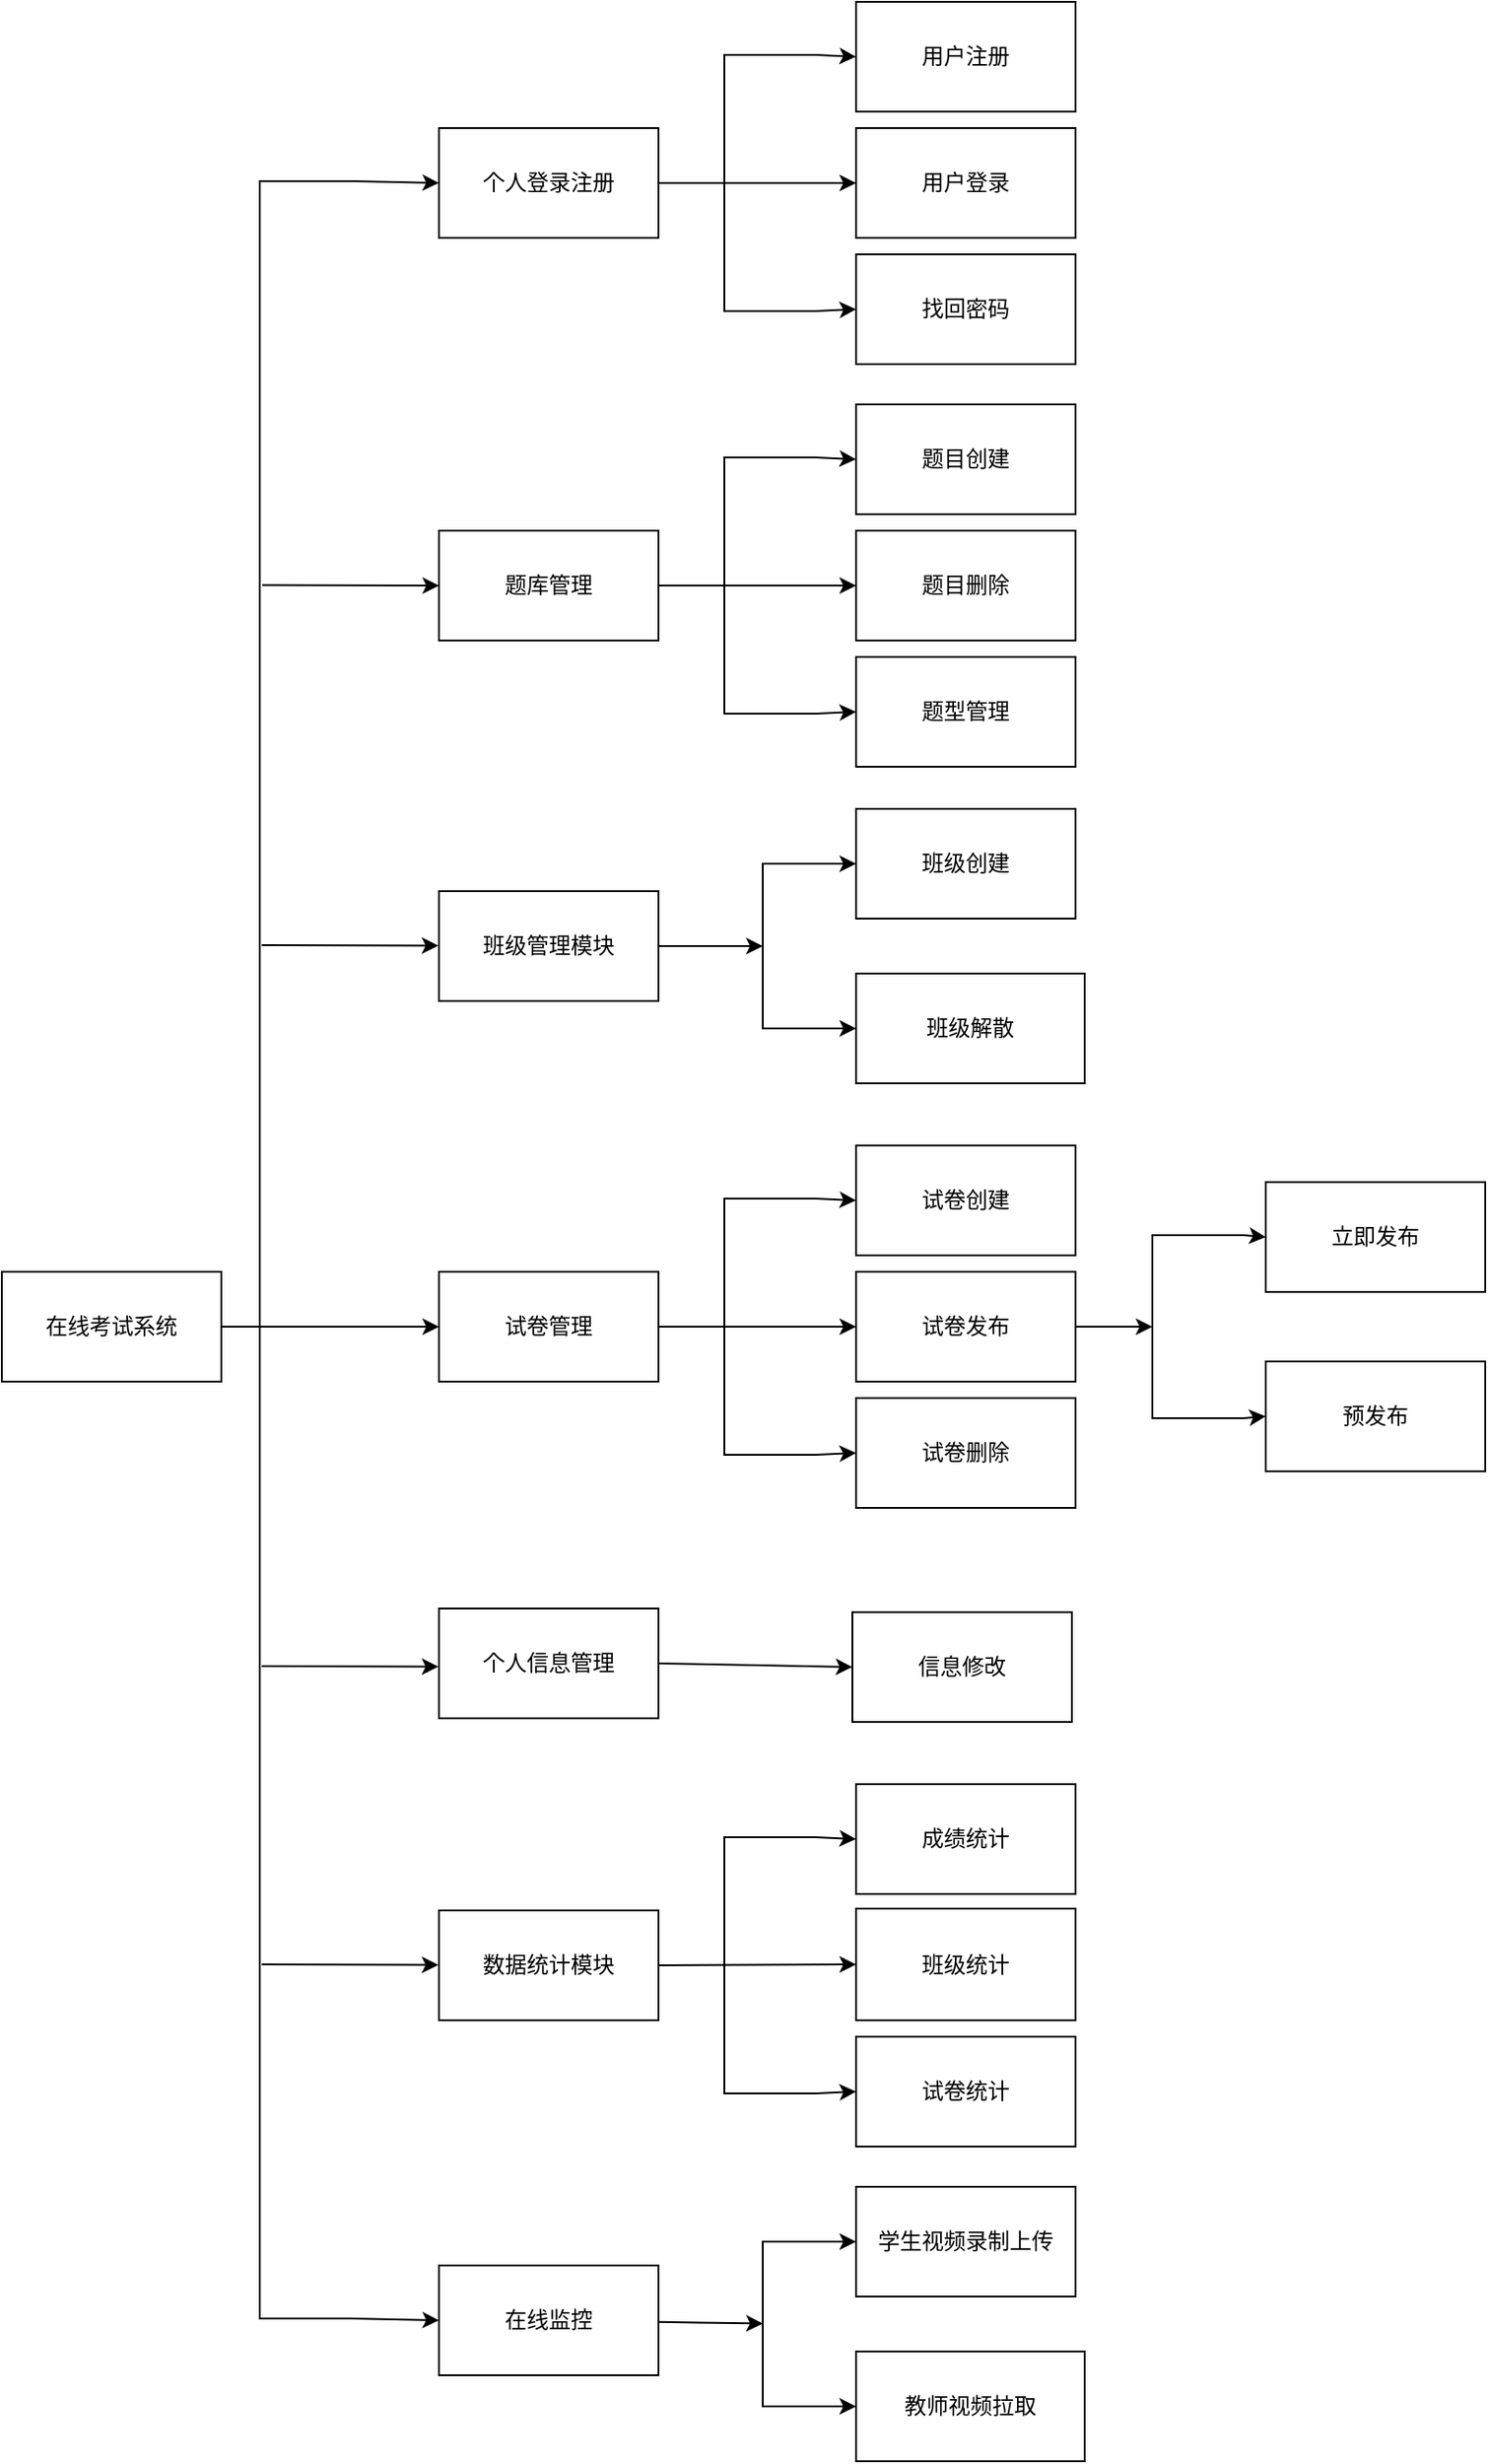 <mxfile scale="1" border="20">
    <diagram id="CX3G9Xh7dB3GCvSDx5av" name="第 1 页">
        <mxGraphModel dx="3297" dy="2083" grid="0" gridSize="10" guides="1" tooltips="1" connect="1" arrows="1" fold="1" page="1" pageScale="1" pageWidth="1169" pageHeight="827" background="#ffffff" math="0" shadow="0">
            <root>
                <mxCell id="0"/>
                <mxCell id="1" parent="0"/>
                <mxCell id="21" value="个人登录注册" style="rounded=0;whiteSpace=wrap;html=1;" vertex="1" parent="1">
                    <mxGeometry y="-313" width="120" height="60" as="geometry"/>
                </mxCell>
                <mxCell id="123" style="edgeStyle=none;html=1;exitX=1;exitY=0.5;exitDx=0;exitDy=0;entryX=0;entryY=0.5;entryDx=0;entryDy=0;strokeColor=#000000;" edge="1" parent="1" source="25" target="48">
                    <mxGeometry relative="1" as="geometry"/>
                </mxCell>
                <mxCell id="25" value="个人信息管理" style="rounded=0;whiteSpace=wrap;html=1;" vertex="1" parent="1">
                    <mxGeometry y="496" width="120" height="60" as="geometry"/>
                </mxCell>
                <mxCell id="134" style="edgeStyle=none;html=1;exitX=1;exitY=0.5;exitDx=0;exitDy=0;entryX=0;entryY=0.5;entryDx=0;entryDy=0;strokeColor=#000000;" edge="1" parent="1" source="27" target="74">
                    <mxGeometry relative="1" as="geometry"/>
                </mxCell>
                <mxCell id="27" value="在线考试系统" style="rounded=0;whiteSpace=wrap;html=1;" vertex="1" parent="1">
                    <mxGeometry x="-239" y="312" width="120" height="60" as="geometry"/>
                </mxCell>
                <mxCell id="48" value="信息修改" style="whiteSpace=wrap;html=1;rounded=0;" vertex="1" parent="1">
                    <mxGeometry x="226" y="498" width="120" height="60" as="geometry"/>
                </mxCell>
                <mxCell id="61" value="" style="group" vertex="1" connectable="0" parent="1">
                    <mxGeometry x="156" y="-382" width="192" height="198" as="geometry"/>
                </mxCell>
                <mxCell id="28" value="用户注册" style="whiteSpace=wrap;html=1;rounded=0;" vertex="1" parent="61">
                    <mxGeometry x="72" width="120" height="60" as="geometry"/>
                </mxCell>
                <mxCell id="30" value="用户登录" style="whiteSpace=wrap;html=1;rounded=0;" vertex="1" parent="61">
                    <mxGeometry x="72" y="69" width="120" height="60" as="geometry"/>
                </mxCell>
                <mxCell id="34" value="找回密码" style="whiteSpace=wrap;html=1;rounded=0;" vertex="1" parent="61">
                    <mxGeometry x="72" y="138" width="120" height="60" as="geometry"/>
                </mxCell>
                <mxCell id="58" style="edgeStyle=none;html=1;exitX=1;exitY=0;exitDx=0;exitDy=0;exitPerimeter=0;entryX=0;entryY=0.5;entryDx=0;entryDy=0;strokeColor=#000000;" edge="1" parent="61" source="55" target="28">
                    <mxGeometry relative="1" as="geometry"/>
                </mxCell>
                <mxCell id="59" style="edgeStyle=none;html=1;exitX=1;exitY=1;exitDx=0;exitDy=0;exitPerimeter=0;entryX=0;entryY=0.5;entryDx=0;entryDy=0;strokeColor=#000000;" edge="1" parent="61" source="55" target="34">
                    <mxGeometry relative="1" as="geometry"/>
                </mxCell>
                <mxCell id="55" value="" style="strokeWidth=1;html=1;shape=mxgraph.flowchart.annotation_1;align=left;pointerEvents=1;strokeColor=#000000;" vertex="1" parent="61">
                    <mxGeometry y="29" width="50" height="140" as="geometry"/>
                </mxCell>
                <mxCell id="60" style="edgeStyle=none;html=1;exitX=1;exitY=0.5;exitDx=0;exitDy=0;entryX=0;entryY=0.5;entryDx=0;entryDy=0;strokeColor=#000000;" edge="1" parent="1" source="21" target="30">
                    <mxGeometry relative="1" as="geometry"/>
                </mxCell>
                <mxCell id="63" value="题库管理" style="rounded=0;whiteSpace=wrap;html=1;" vertex="1" parent="1">
                    <mxGeometry y="-93" width="120" height="60" as="geometry"/>
                </mxCell>
                <mxCell id="64" value="" style="group" vertex="1" connectable="0" parent="1">
                    <mxGeometry x="156" y="-162" width="192" height="198" as="geometry"/>
                </mxCell>
                <mxCell id="65" value="题目创建" style="whiteSpace=wrap;html=1;rounded=0;" vertex="1" parent="64">
                    <mxGeometry x="72" width="120" height="60" as="geometry"/>
                </mxCell>
                <mxCell id="66" value="题目删除" style="whiteSpace=wrap;html=1;rounded=0;" vertex="1" parent="64">
                    <mxGeometry x="72" y="69" width="120" height="60" as="geometry"/>
                </mxCell>
                <mxCell id="67" value="题型管理" style="whiteSpace=wrap;html=1;rounded=0;" vertex="1" parent="64">
                    <mxGeometry x="72" y="138" width="120" height="60" as="geometry"/>
                </mxCell>
                <mxCell id="68" style="edgeStyle=none;html=1;exitX=1;exitY=0;exitDx=0;exitDy=0;exitPerimeter=0;entryX=0;entryY=0.5;entryDx=0;entryDy=0;strokeColor=#000000;" edge="1" parent="64" source="70" target="65">
                    <mxGeometry relative="1" as="geometry"/>
                </mxCell>
                <mxCell id="69" style="edgeStyle=none;html=1;exitX=1;exitY=1;exitDx=0;exitDy=0;exitPerimeter=0;entryX=0;entryY=0.5;entryDx=0;entryDy=0;strokeColor=#000000;" edge="1" parent="64" source="70" target="67">
                    <mxGeometry relative="1" as="geometry"/>
                </mxCell>
                <mxCell id="70" value="" style="strokeWidth=1;html=1;shape=mxgraph.flowchart.annotation_1;align=left;pointerEvents=1;strokeColor=#000000;" vertex="1" parent="64">
                    <mxGeometry y="29" width="50" height="140" as="geometry"/>
                </mxCell>
                <mxCell id="71" style="edgeStyle=none;html=1;exitX=1;exitY=0.5;exitDx=0;exitDy=0;entryX=0;entryY=0.5;entryDx=0;entryDy=0;strokeColor=#000000;" edge="1" parent="1" source="63" target="66">
                    <mxGeometry relative="1" as="geometry"/>
                </mxCell>
                <mxCell id="88" value="" style="group" vertex="1" connectable="0" parent="1">
                    <mxGeometry y="243" width="572" height="214" as="geometry"/>
                </mxCell>
                <mxCell id="41" value="立即发布" style="whiteSpace=wrap;html=1;rounded=0;" vertex="1" parent="88">
                    <mxGeometry x="452" y="20" width="120" height="60" as="geometry"/>
                </mxCell>
                <mxCell id="43" value="预发布" style="whiteSpace=wrap;html=1;rounded=0;" vertex="1" parent="88">
                    <mxGeometry x="452" y="118" width="120" height="60" as="geometry"/>
                </mxCell>
                <mxCell id="74" value="试卷管理" style="rounded=0;whiteSpace=wrap;html=1;" vertex="1" parent="88">
                    <mxGeometry y="69" width="120" height="60" as="geometry"/>
                </mxCell>
                <mxCell id="75" value="" style="group" vertex="1" connectable="0" parent="88">
                    <mxGeometry x="156" width="192" height="198" as="geometry"/>
                </mxCell>
                <mxCell id="76" value="试卷创建" style="whiteSpace=wrap;html=1;rounded=0;" vertex="1" parent="75">
                    <mxGeometry x="72" width="120" height="60" as="geometry"/>
                </mxCell>
                <mxCell id="77" value="试卷发布" style="whiteSpace=wrap;html=1;rounded=0;" vertex="1" parent="75">
                    <mxGeometry x="72" y="69" width="120" height="60" as="geometry"/>
                </mxCell>
                <mxCell id="78" value="试卷删除" style="whiteSpace=wrap;html=1;rounded=0;" vertex="1" parent="75">
                    <mxGeometry x="72" y="138" width="120" height="60" as="geometry"/>
                </mxCell>
                <mxCell id="79" style="edgeStyle=none;html=1;exitX=1;exitY=0;exitDx=0;exitDy=0;exitPerimeter=0;entryX=0;entryY=0.5;entryDx=0;entryDy=0;strokeColor=#000000;" edge="1" parent="75" source="81" target="76">
                    <mxGeometry relative="1" as="geometry"/>
                </mxCell>
                <mxCell id="80" style="edgeStyle=none;html=1;exitX=1;exitY=1;exitDx=0;exitDy=0;exitPerimeter=0;entryX=0;entryY=0.5;entryDx=0;entryDy=0;strokeColor=#000000;" edge="1" parent="75" source="81" target="78">
                    <mxGeometry relative="1" as="geometry"/>
                </mxCell>
                <mxCell id="81" value="" style="strokeWidth=1;html=1;shape=mxgraph.flowchart.annotation_1;align=left;pointerEvents=1;strokeColor=#000000;" vertex="1" parent="75">
                    <mxGeometry y="29" width="50" height="140" as="geometry"/>
                </mxCell>
                <mxCell id="82" style="edgeStyle=none;html=1;exitX=1;exitY=0.5;exitDx=0;exitDy=0;entryX=0;entryY=0.5;entryDx=0;entryDy=0;strokeColor=#000000;" edge="1" parent="88" source="74" target="77">
                    <mxGeometry relative="1" as="geometry"/>
                </mxCell>
                <mxCell id="86" style="edgeStyle=none;html=1;exitX=1;exitY=1;exitDx=0;exitDy=0;exitPerimeter=0;entryX=0;entryY=0.5;entryDx=0;entryDy=0;strokeColor=#000000;" edge="1" parent="88" source="83" target="43">
                    <mxGeometry relative="1" as="geometry"/>
                </mxCell>
                <mxCell id="87" style="edgeStyle=none;html=1;exitX=1;exitY=0;exitDx=0;exitDy=0;exitPerimeter=0;entryX=0;entryY=0.5;entryDx=0;entryDy=0;strokeColor=#000000;" edge="1" parent="88" source="83" target="41">
                    <mxGeometry relative="1" as="geometry"/>
                </mxCell>
                <mxCell id="83" value="" style="strokeWidth=1;html=1;shape=mxgraph.flowchart.annotation_1;align=left;pointerEvents=1;strokeColor=#000000;" vertex="1" parent="88">
                    <mxGeometry x="390" y="49" width="50" height="100" as="geometry"/>
                </mxCell>
                <mxCell id="84" style="edgeStyle=none;html=1;exitX=1;exitY=0.5;exitDx=0;exitDy=0;entryX=0;entryY=0.5;entryDx=0;entryDy=0;entryPerimeter=0;strokeColor=#000000;" edge="1" parent="88" source="77" target="83">
                    <mxGeometry relative="1" as="geometry"/>
                </mxCell>
                <mxCell id="124" value="数据统计模块" style="rounded=0;whiteSpace=wrap;html=1;" vertex="1" parent="1">
                    <mxGeometry y="661" width="120" height="60" as="geometry"/>
                </mxCell>
                <mxCell id="125" value="" style="group" vertex="1" connectable="0" parent="1">
                    <mxGeometry x="156" y="592" width="192" height="198" as="geometry"/>
                </mxCell>
                <mxCell id="126" value="成绩统计" style="whiteSpace=wrap;html=1;rounded=0;" vertex="1" parent="125">
                    <mxGeometry x="72" width="120" height="60" as="geometry"/>
                </mxCell>
                <mxCell id="127" value="班级统计" style="whiteSpace=wrap;html=1;rounded=0;" vertex="1" parent="125">
                    <mxGeometry x="72" y="68" width="120" height="61" as="geometry"/>
                </mxCell>
                <mxCell id="128" value="试卷统计" style="whiteSpace=wrap;html=1;rounded=0;" vertex="1" parent="125">
                    <mxGeometry x="72" y="138" width="120" height="60" as="geometry"/>
                </mxCell>
                <mxCell id="129" style="edgeStyle=none;html=1;exitX=1;exitY=0;exitDx=0;exitDy=0;exitPerimeter=0;entryX=0;entryY=0.5;entryDx=0;entryDy=0;strokeColor=#000000;" edge="1" parent="125" source="131" target="126">
                    <mxGeometry relative="1" as="geometry"/>
                </mxCell>
                <mxCell id="130" style="edgeStyle=none;html=1;exitX=1;exitY=1;exitDx=0;exitDy=0;exitPerimeter=0;entryX=0;entryY=0.5;entryDx=0;entryDy=0;strokeColor=#000000;" edge="1" parent="125" source="131" target="128">
                    <mxGeometry relative="1" as="geometry"/>
                </mxCell>
                <mxCell id="131" value="" style="strokeWidth=1;html=1;shape=mxgraph.flowchart.annotation_1;align=left;pointerEvents=1;strokeColor=#000000;" vertex="1" parent="125">
                    <mxGeometry y="29" width="50" height="140" as="geometry"/>
                </mxCell>
                <mxCell id="132" style="edgeStyle=none;html=1;exitX=1;exitY=0.5;exitDx=0;exitDy=0;entryX=0;entryY=0.5;entryDx=0;entryDy=0;strokeColor=#000000;" edge="1" parent="1" source="124" target="127">
                    <mxGeometry relative="1" as="geometry"/>
                </mxCell>
                <mxCell id="23" value="班级管理模块" style="rounded=0;whiteSpace=wrap;html=1;" vertex="1" parent="1">
                    <mxGeometry y="104" width="120" height="60" as="geometry"/>
                </mxCell>
                <mxCell id="111" value="" style="group" vertex="1" connectable="0" parent="1">
                    <mxGeometry x="177" y="59" width="176" height="150" as="geometry"/>
                </mxCell>
                <mxCell id="44" value="班级创建" style="whiteSpace=wrap;html=1;rounded=0;" vertex="1" parent="111">
                    <mxGeometry x="51" width="120" height="60" as="geometry"/>
                </mxCell>
                <mxCell id="45" value="班级解散" style="whiteSpace=wrap;html=1;rounded=0;" vertex="1" parent="111">
                    <mxGeometry x="51" y="90" width="125" height="60" as="geometry"/>
                </mxCell>
                <mxCell id="109" style="edgeStyle=none;html=1;exitX=1;exitY=0;exitDx=0;exitDy=0;exitPerimeter=0;entryX=0;entryY=0.5;entryDx=0;entryDy=0;strokeColor=#000000;" edge="1" parent="111" source="105" target="44">
                    <mxGeometry relative="1" as="geometry"/>
                </mxCell>
                <mxCell id="110" style="edgeStyle=none;html=1;exitX=1;exitY=1;exitDx=0;exitDy=0;exitPerimeter=0;entryX=0;entryY=0.5;entryDx=0;entryDy=0;strokeColor=#000000;" edge="1" parent="111" source="105" target="45">
                    <mxGeometry relative="1" as="geometry"/>
                </mxCell>
                <mxCell id="105" value="" style="strokeWidth=1;html=1;shape=mxgraph.flowchart.annotation_1;align=left;pointerEvents=1;strokeColor=#000000;" vertex="1" parent="111">
                    <mxGeometry y="30" width="30" height="90" as="geometry"/>
                </mxCell>
                <mxCell id="106" value="" style="edgeStyle=none;html=1;strokeColor=#000000;" edge="1" parent="1" source="23" target="105">
                    <mxGeometry relative="1" as="geometry"/>
                </mxCell>
                <mxCell id="115" value="在线监控" style="rounded=0;whiteSpace=wrap;html=1;" vertex="1" parent="1">
                    <mxGeometry y="855" width="120" height="60" as="geometry"/>
                </mxCell>
                <mxCell id="116" value="" style="group" vertex="1" connectable="0" parent="1">
                    <mxGeometry x="177" y="812" width="176" height="150" as="geometry"/>
                </mxCell>
                <mxCell id="117" value="学生视频录制上传" style="whiteSpace=wrap;html=1;rounded=0;" vertex="1" parent="116">
                    <mxGeometry x="51" width="120" height="60" as="geometry"/>
                </mxCell>
                <mxCell id="118" value="教师视频拉取" style="whiteSpace=wrap;html=1;rounded=0;" vertex="1" parent="116">
                    <mxGeometry x="51" y="90" width="125" height="60" as="geometry"/>
                </mxCell>
                <mxCell id="119" style="edgeStyle=none;html=1;exitX=1;exitY=0;exitDx=0;exitDy=0;exitPerimeter=0;entryX=0;entryY=0.5;entryDx=0;entryDy=0;strokeColor=#000000;" edge="1" parent="116" source="121" target="117">
                    <mxGeometry relative="1" as="geometry"/>
                </mxCell>
                <mxCell id="120" style="edgeStyle=none;html=1;exitX=1;exitY=1;exitDx=0;exitDy=0;exitPerimeter=0;entryX=0;entryY=0.5;entryDx=0;entryDy=0;strokeColor=#000000;" edge="1" parent="116" source="121" target="118">
                    <mxGeometry relative="1" as="geometry"/>
                </mxCell>
                <mxCell id="121" value="" style="strokeWidth=1;html=1;shape=mxgraph.flowchart.annotation_1;align=left;pointerEvents=1;strokeColor=#000000;" vertex="1" parent="116">
                    <mxGeometry y="30" width="30" height="90" as="geometry"/>
                </mxCell>
                <mxCell id="122" value="" style="edgeStyle=none;html=1;strokeColor=#000000;" edge="1" parent="1" source="115" target="121">
                    <mxGeometry relative="1" as="geometry"/>
                </mxCell>
                <mxCell id="136" style="edgeStyle=none;html=1;exitX=1;exitY=0;exitDx=0;exitDy=0;exitPerimeter=0;entryX=0;entryY=0.5;entryDx=0;entryDy=0;strokeColor=#000000;" edge="1" parent="1" source="135" target="21">
                    <mxGeometry relative="1" as="geometry"/>
                </mxCell>
                <mxCell id="142" style="edgeStyle=none;html=1;exitX=1;exitY=1;exitDx=0;exitDy=0;exitPerimeter=0;entryX=0;entryY=0.5;entryDx=0;entryDy=0;strokeColor=#000000;" edge="1" parent="1" source="135" target="115">
                    <mxGeometry relative="1" as="geometry"/>
                </mxCell>
                <mxCell id="135" value="" style="strokeWidth=1;html=1;shape=mxgraph.flowchart.annotation_1;align=left;pointerEvents=1;strokeColor=#000000;" vertex="1" parent="1">
                    <mxGeometry x="-98" y="-284" width="50" height="1168" as="geometry"/>
                </mxCell>
                <mxCell id="138" value="" style="endArrow=classic;html=1;strokeColor=#000000;entryX=0;entryY=0.5;entryDx=0;entryDy=0;exitX=0.027;exitY=0.189;exitDx=0;exitDy=0;exitPerimeter=0;" edge="1" parent="1" source="135" target="63">
                    <mxGeometry width="50" height="50" relative="1" as="geometry">
                        <mxPoint x="-19" y="-23" as="sourcePoint"/>
                        <mxPoint x="507" y="385" as="targetPoint"/>
                    </mxGeometry>
                </mxCell>
                <mxCell id="139" value="" style="endArrow=classic;html=1;strokeColor=#000000;entryX=0;entryY=0.5;entryDx=0;entryDy=0;exitX=0.027;exitY=0.189;exitDx=0;exitDy=0;exitPerimeter=0;" edge="1" parent="1">
                    <mxGeometry width="50" height="50" relative="1" as="geometry">
                        <mxPoint x="-97.0" y="133.522" as="sourcePoint"/>
                        <mxPoint x="-0.35" y="133.77" as="targetPoint"/>
                    </mxGeometry>
                </mxCell>
                <mxCell id="140" value="" style="endArrow=classic;html=1;strokeColor=#000000;entryX=0;entryY=0.5;entryDx=0;entryDy=0;exitX=0.027;exitY=0.189;exitDx=0;exitDy=0;exitPerimeter=0;" edge="1" parent="1">
                    <mxGeometry width="50" height="50" relative="1" as="geometry">
                        <mxPoint x="-97.0" y="527.522" as="sourcePoint"/>
                        <mxPoint x="-0.35" y="527.77" as="targetPoint"/>
                    </mxGeometry>
                </mxCell>
                <mxCell id="141" value="" style="endArrow=classic;html=1;strokeColor=#000000;entryX=0;entryY=0.5;entryDx=0;entryDy=0;exitX=0.027;exitY=0.189;exitDx=0;exitDy=0;exitPerimeter=0;" edge="1" parent="1">
                    <mxGeometry width="50" height="50" relative="1" as="geometry">
                        <mxPoint x="-97.0" y="690.522" as="sourcePoint"/>
                        <mxPoint x="-0.35" y="690.77" as="targetPoint"/>
                    </mxGeometry>
                </mxCell>
            </root>
        </mxGraphModel>
    </diagram>
</mxfile>